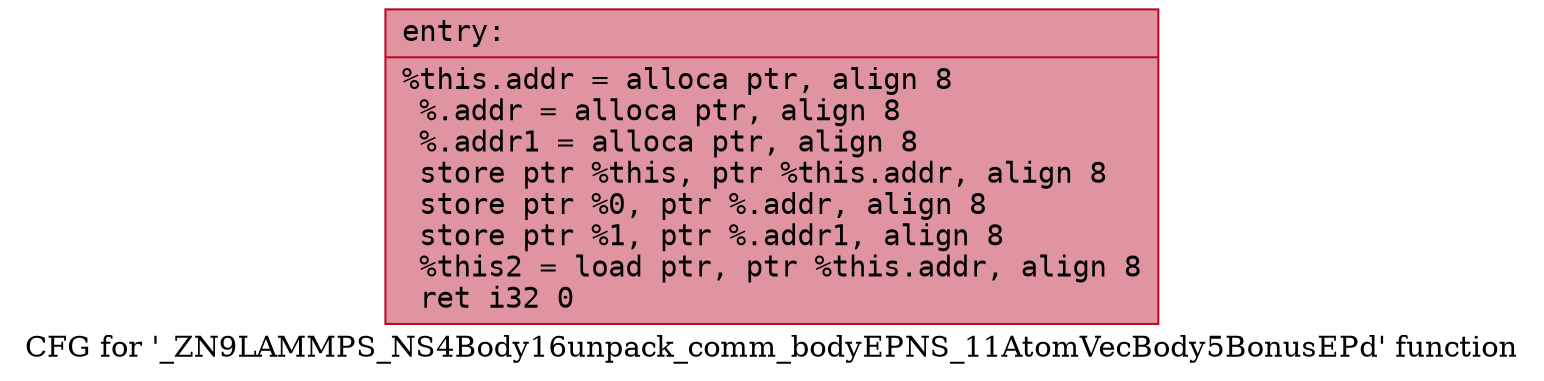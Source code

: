 digraph "CFG for '_ZN9LAMMPS_NS4Body16unpack_comm_bodyEPNS_11AtomVecBody5BonusEPd' function" {
	label="CFG for '_ZN9LAMMPS_NS4Body16unpack_comm_bodyEPNS_11AtomVecBody5BonusEPd' function";

	Node0x5578b528fbc0 [shape=record,color="#b70d28ff", style=filled, fillcolor="#b70d2870" fontname="Courier",label="{entry:\l|  %this.addr = alloca ptr, align 8\l  %.addr = alloca ptr, align 8\l  %.addr1 = alloca ptr, align 8\l  store ptr %this, ptr %this.addr, align 8\l  store ptr %0, ptr %.addr, align 8\l  store ptr %1, ptr %.addr1, align 8\l  %this2 = load ptr, ptr %this.addr, align 8\l  ret i32 0\l}"];
}
